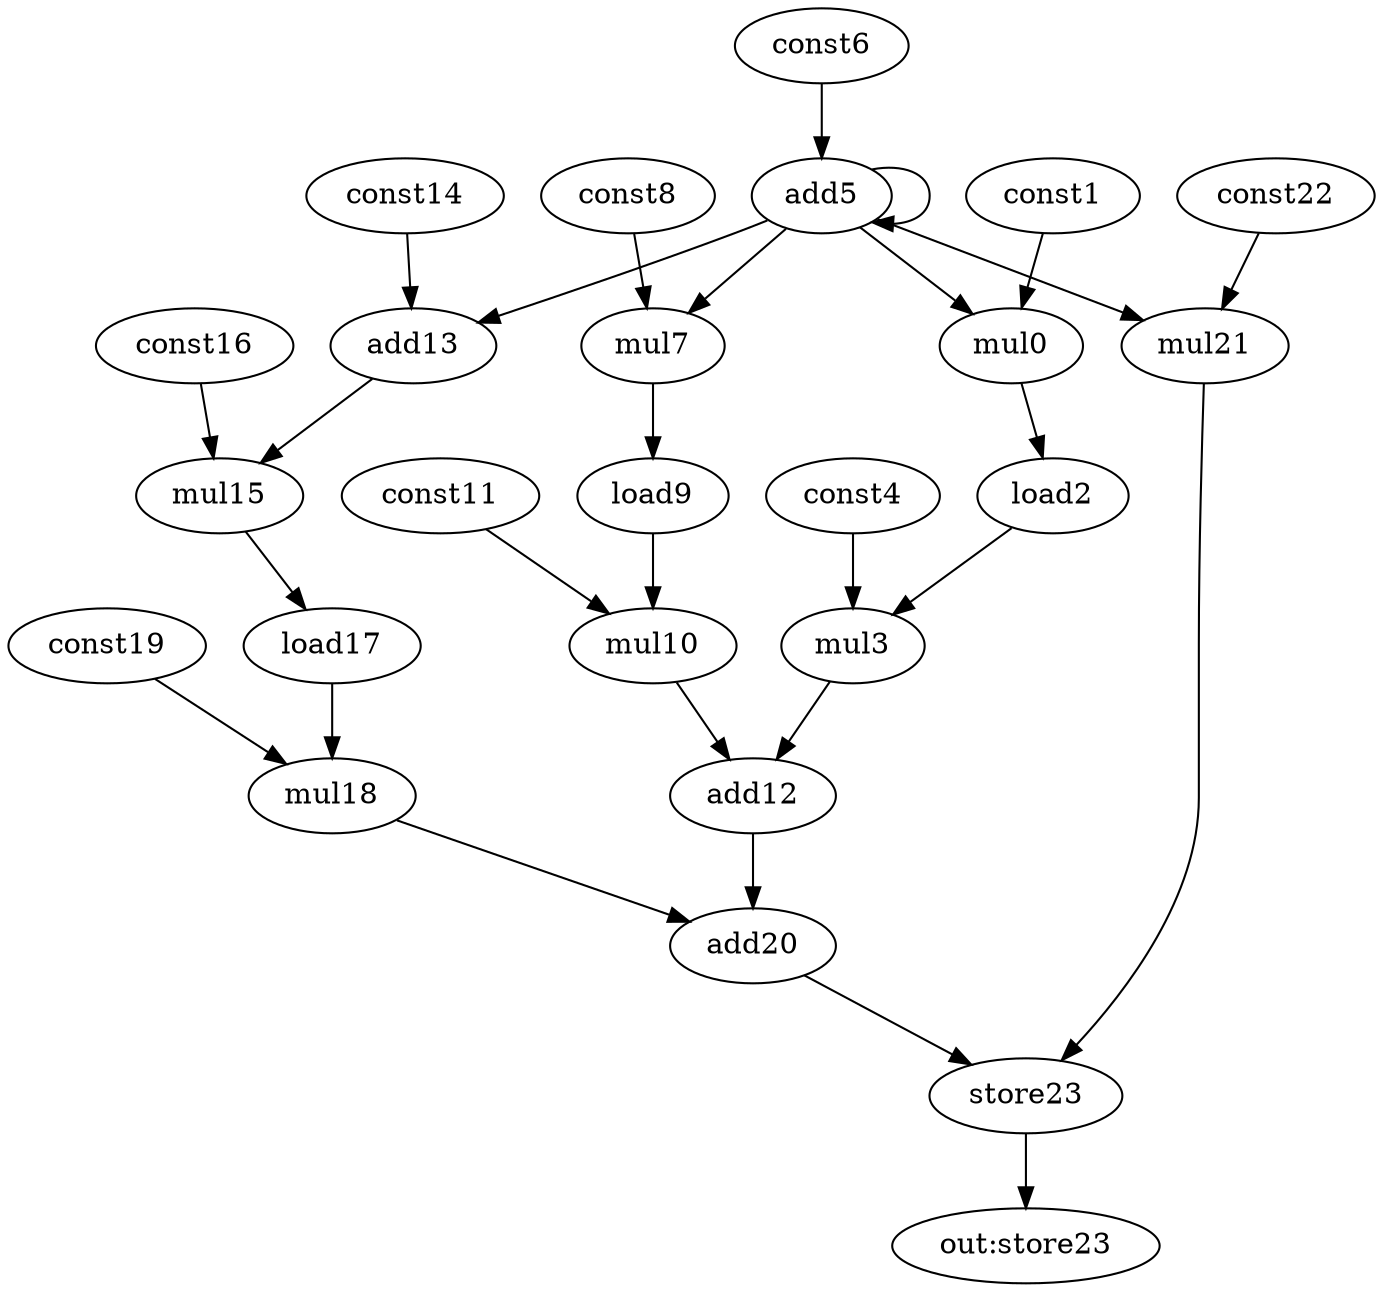 digraph "G" {
mul0 [opcode=mul];
const1 [opcode=const];
load2 [opcode=load];
mul3 [opcode=mul];
const4 [opcode=const];
add5 [opcode=add];
const6 [opcode=const];
mul7 [opcode=mul];
const8 [opcode=const];
load9 [opcode=load];
mul10 [opcode=mul];
const11 [opcode=const];
add12 [opcode=add];
add13 [opcode=add];
const14 [opcode=const];
mul15 [opcode=mul];
const16 [opcode=const];
load17 [opcode=load];
mul18 [opcode=mul];
const19 [opcode=const];
add20 [opcode=add];
mul21 [opcode=mul];
const22 [opcode=const];
store23 [opcode=store];
"out:store23";
mul0 -> load2  [operand=0];
const1 -> mul0  [operand=0];
load2 -> mul3  [operand=0];
mul3 -> add12  [operand=1];
const4 -> mul3  [operand=1];
add5 -> mul7  [operand=1];
add5 -> mul0  [operand=1];
add5 -> add5  [operand=0];
add5 -> add13  [operand=0];
add5 -> mul21  [operand=1];
const6 -> add5  [operand=1];
mul7 -> load9  [operand=0];
const8 -> mul7  [operand=0];
load9 -> mul10  [operand=0];
mul10 -> add12  [operand=0];
const11 -> mul10  [operand=1];
add12 -> add20  [operand=0];
add13 -> mul15  [operand=1];
const14 -> add13  [operand=1];
mul15 -> load17  [operand=0];
const16 -> mul15  [operand=0];
load17 -> mul18  [operand=0];
mul18 -> add20  [operand=1];
const19 -> mul18  [operand=1];
add20 -> store23  [operand=0];
mul21 -> store23  [operand=1];
const22 -> mul21  [operand=0];
store23 -> "out:store23";
}

